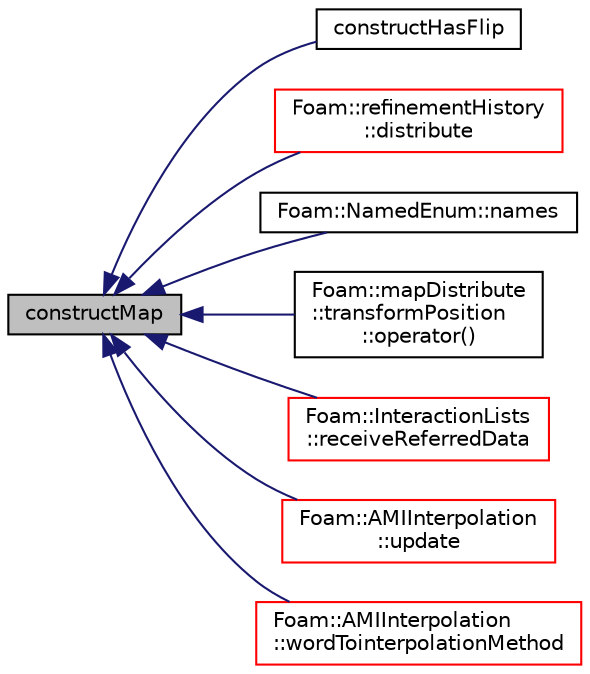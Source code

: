 digraph "constructMap"
{
  bgcolor="transparent";
  edge [fontname="Helvetica",fontsize="10",labelfontname="Helvetica",labelfontsize="10"];
  node [fontname="Helvetica",fontsize="10",shape=record];
  rankdir="LR";
  Node1 [label="constructMap",height=0.2,width=0.4,color="black", fillcolor="grey75", style="filled", fontcolor="black"];
  Node1 -> Node2 [dir="back",color="midnightblue",fontsize="10",style="solid",fontname="Helvetica"];
  Node2 [label="constructHasFlip",height=0.2,width=0.4,color="black",URL="$a01438.html#aab5698d82a7bbb8180f44c85dfe28c9c",tooltip="Does constructMap include a sign. "];
  Node1 -> Node3 [dir="back",color="midnightblue",fontsize="10",style="solid",fontname="Helvetica"];
  Node3 [label="Foam::refinementHistory\l::distribute",height=0.2,width=0.4,color="red",URL="$a02170.html#a6be2dc3eb1d541aeb83ee0a2adcc0556",tooltip="Update local numbering for mesh redistribution. "];
  Node1 -> Node4 [dir="back",color="midnightblue",fontsize="10",style="solid",fontname="Helvetica"];
  Node4 [label="Foam::NamedEnum::names",height=0.2,width=0.4,color="black",URL="$a01608.html#a7350da3a0edd92cd11e6c479c9967dc8"];
  Node1 -> Node5 [dir="back",color="midnightblue",fontsize="10",style="solid",fontname="Helvetica"];
  Node5 [label="Foam::mapDistribute\l::transformPosition\l::operator()",height=0.2,width=0.4,color="black",URL="$a02756.html#a5103d9ce6de9980590a53094344b66c0"];
  Node1 -> Node6 [dir="back",color="midnightblue",fontsize="10",style="solid",fontname="Helvetica"];
  Node6 [label="Foam::InteractionLists\l::receiveReferredData",height=0.2,width=0.4,color="red",URL="$a01161.html#aff082453299ff77f14f900842bdc6135",tooltip="Receive referred data. "];
  Node1 -> Node7 [dir="back",color="midnightblue",fontsize="10",style="solid",fontname="Helvetica"];
  Node7 [label="Foam::AMIInterpolation\l::update",height=0.2,width=0.4,color="red",URL="$a00046.html#a92b6850defc60d6e032247c9bfe8d9bf",tooltip="Update addressing and weights. "];
  Node1 -> Node8 [dir="back",color="midnightblue",fontsize="10",style="solid",fontname="Helvetica"];
  Node8 [label="Foam::AMIInterpolation\l::wordTointerpolationMethod",height=0.2,width=0.4,color="red",URL="$a00046.html#a60e3ed16ffdfe716b129e1e10820c506",tooltip="Convert word to interpolationMethod. "];
}
